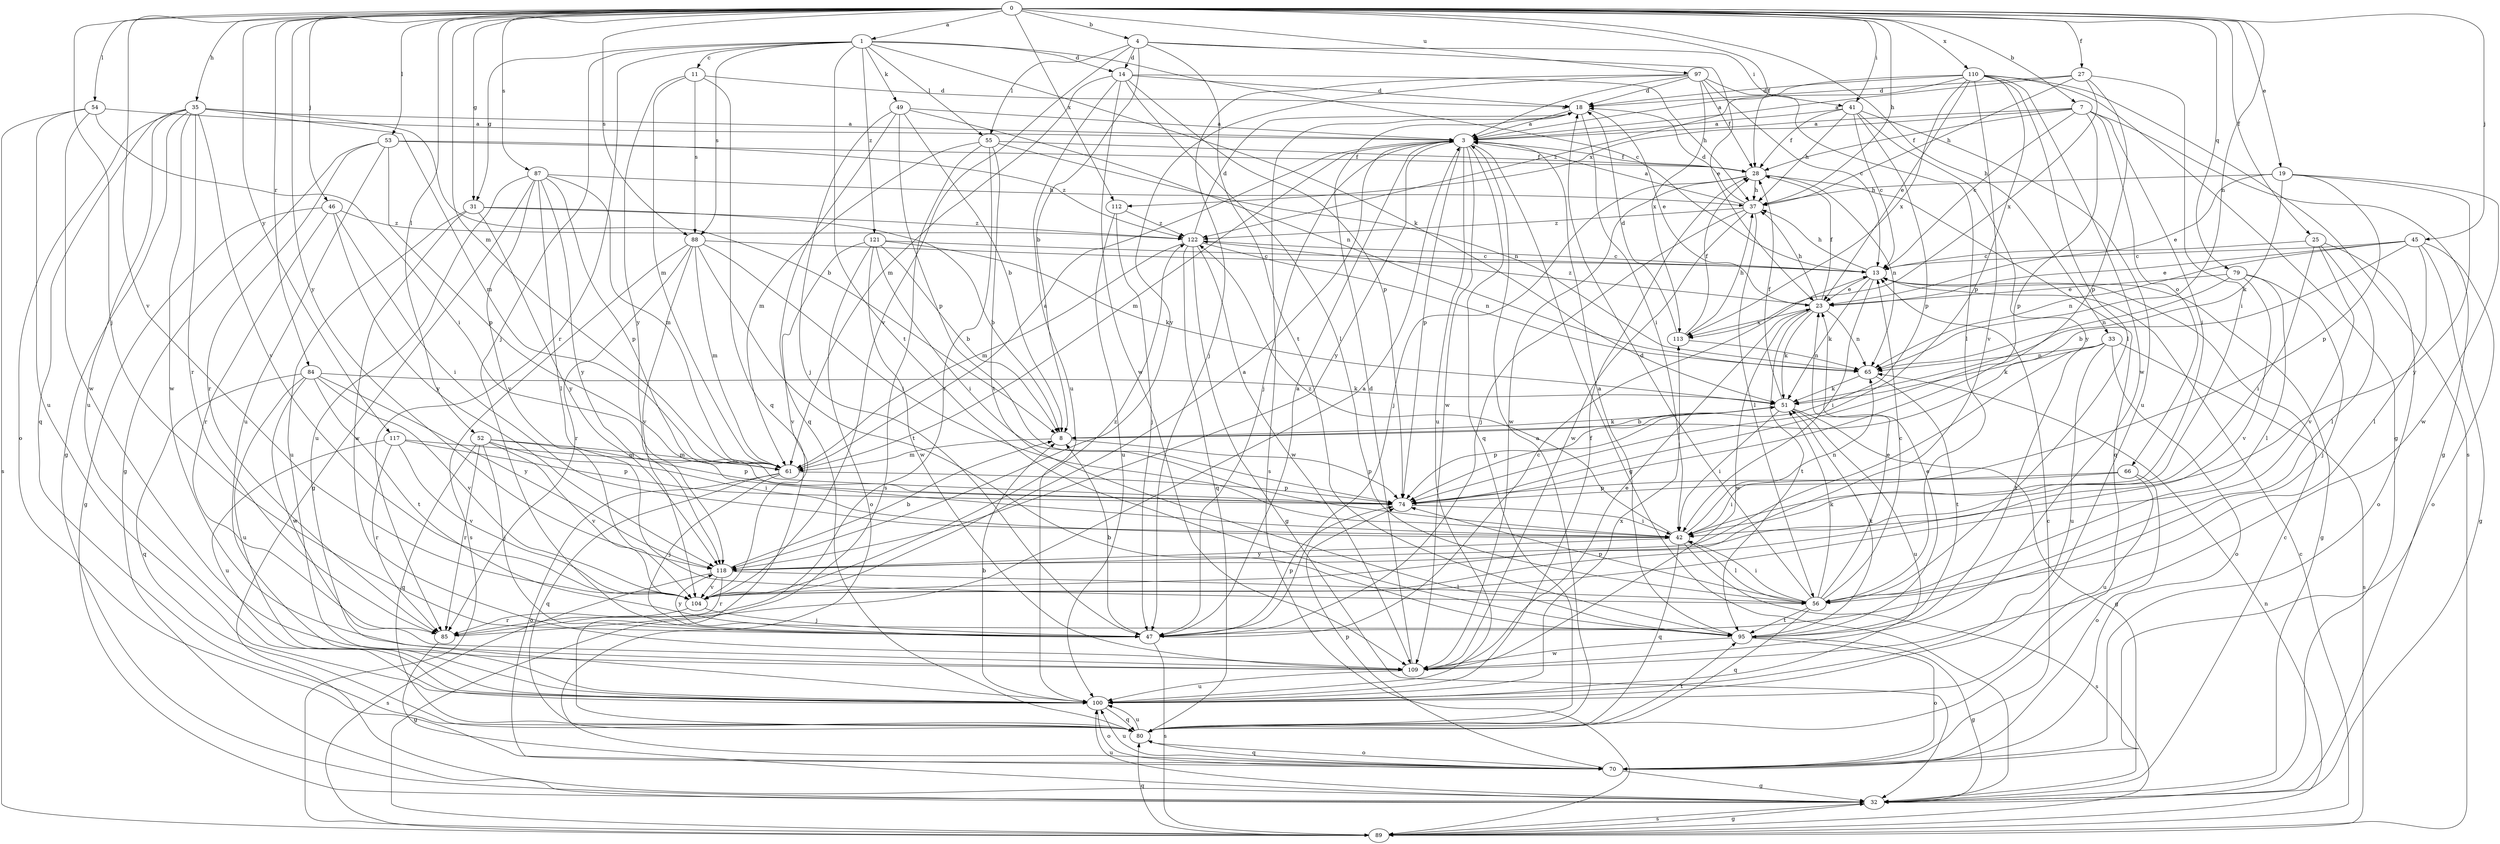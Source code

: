 strict digraph  {
0;
1;
3;
4;
7;
8;
11;
13;
14;
18;
19;
23;
25;
27;
28;
31;
32;
33;
35;
37;
41;
42;
45;
46;
47;
49;
51;
52;
53;
54;
55;
56;
61;
65;
66;
70;
74;
79;
80;
84;
85;
87;
88;
89;
95;
97;
100;
104;
109;
110;
112;
113;
117;
118;
121;
122;
0 -> 1  [label=a];
0 -> 4  [label=b];
0 -> 7  [label=b];
0 -> 19  [label=e];
0 -> 25  [label=f];
0 -> 27  [label=f];
0 -> 28  [label=f];
0 -> 31  [label=g];
0 -> 33  [label=h];
0 -> 35  [label=h];
0 -> 37  [label=h];
0 -> 41  [label=i];
0 -> 45  [label=j];
0 -> 46  [label=j];
0 -> 47  [label=j];
0 -> 52  [label=l];
0 -> 53  [label=l];
0 -> 54  [label=l];
0 -> 61  [label=m];
0 -> 65  [label=n];
0 -> 79  [label=q];
0 -> 84  [label=r];
0 -> 87  [label=s];
0 -> 88  [label=s];
0 -> 97  [label=u];
0 -> 104  [label=v];
0 -> 110  [label=x];
0 -> 112  [label=x];
0 -> 117  [label=y];
0 -> 118  [label=y];
1 -> 11  [label=c];
1 -> 13  [label=c];
1 -> 14  [label=d];
1 -> 31  [label=g];
1 -> 47  [label=j];
1 -> 49  [label=k];
1 -> 51  [label=k];
1 -> 55  [label=l];
1 -> 85  [label=r];
1 -> 88  [label=s];
1 -> 95  [label=t];
1 -> 121  [label=z];
3 -> 28  [label=f];
3 -> 32  [label=g];
3 -> 47  [label=j];
3 -> 61  [label=m];
3 -> 74  [label=p];
3 -> 80  [label=q];
3 -> 100  [label=u];
3 -> 109  [label=w];
3 -> 118  [label=y];
4 -> 8  [label=b];
4 -> 14  [label=d];
4 -> 23  [label=e];
4 -> 41  [label=i];
4 -> 55  [label=l];
4 -> 95  [label=t];
4 -> 104  [label=v];
7 -> 3  [label=a];
7 -> 13  [label=c];
7 -> 28  [label=f];
7 -> 32  [label=g];
7 -> 42  [label=i];
7 -> 66  [label=o];
7 -> 74  [label=p];
7 -> 112  [label=x];
8 -> 51  [label=k];
8 -> 61  [label=m];
8 -> 74  [label=p];
11 -> 18  [label=d];
11 -> 61  [label=m];
11 -> 80  [label=q];
11 -> 88  [label=s];
11 -> 118  [label=y];
13 -> 23  [label=e];
13 -> 32  [label=g];
13 -> 37  [label=h];
13 -> 42  [label=i];
13 -> 51  [label=k];
14 -> 18  [label=d];
14 -> 37  [label=h];
14 -> 56  [label=l];
14 -> 61  [label=m];
14 -> 74  [label=p];
14 -> 100  [label=u];
14 -> 109  [label=w];
18 -> 3  [label=a];
18 -> 23  [label=e];
18 -> 42  [label=i];
18 -> 89  [label=s];
19 -> 23  [label=e];
19 -> 37  [label=h];
19 -> 51  [label=k];
19 -> 74  [label=p];
19 -> 109  [label=w];
19 -> 118  [label=y];
23 -> 28  [label=f];
23 -> 37  [label=h];
23 -> 51  [label=k];
23 -> 65  [label=n];
23 -> 95  [label=t];
23 -> 109  [label=w];
23 -> 113  [label=x];
23 -> 122  [label=z];
25 -> 13  [label=c];
25 -> 42  [label=i];
25 -> 56  [label=l];
25 -> 70  [label=o];
25 -> 104  [label=v];
27 -> 3  [label=a];
27 -> 18  [label=d];
27 -> 37  [label=h];
27 -> 42  [label=i];
27 -> 74  [label=p];
27 -> 113  [label=x];
28 -> 37  [label=h];
28 -> 47  [label=j];
28 -> 65  [label=n];
28 -> 80  [label=q];
28 -> 109  [label=w];
31 -> 8  [label=b];
31 -> 100  [label=u];
31 -> 109  [label=w];
31 -> 118  [label=y];
31 -> 122  [label=z];
32 -> 13  [label=c];
32 -> 89  [label=s];
32 -> 100  [label=u];
33 -> 51  [label=k];
33 -> 65  [label=n];
33 -> 70  [label=o];
33 -> 89  [label=s];
33 -> 95  [label=t];
33 -> 100  [label=u];
35 -> 3  [label=a];
35 -> 8  [label=b];
35 -> 32  [label=g];
35 -> 61  [label=m];
35 -> 70  [label=o];
35 -> 80  [label=q];
35 -> 85  [label=r];
35 -> 100  [label=u];
35 -> 104  [label=v];
35 -> 109  [label=w];
37 -> 3  [label=a];
37 -> 18  [label=d];
37 -> 47  [label=j];
37 -> 56  [label=l];
37 -> 109  [label=w];
37 -> 122  [label=z];
41 -> 3  [label=a];
41 -> 13  [label=c];
41 -> 28  [label=f];
41 -> 37  [label=h];
41 -> 74  [label=p];
41 -> 100  [label=u];
41 -> 118  [label=y];
42 -> 56  [label=l];
42 -> 65  [label=n];
42 -> 80  [label=q];
42 -> 89  [label=s];
42 -> 118  [label=y];
42 -> 122  [label=z];
45 -> 8  [label=b];
45 -> 13  [label=c];
45 -> 23  [label=e];
45 -> 32  [label=g];
45 -> 56  [label=l];
45 -> 65  [label=n];
45 -> 70  [label=o];
46 -> 32  [label=g];
46 -> 42  [label=i];
46 -> 85  [label=r];
46 -> 118  [label=y];
46 -> 122  [label=z];
47 -> 3  [label=a];
47 -> 8  [label=b];
47 -> 13  [label=c];
47 -> 74  [label=p];
47 -> 89  [label=s];
47 -> 118  [label=y];
49 -> 3  [label=a];
49 -> 8  [label=b];
49 -> 47  [label=j];
49 -> 65  [label=n];
49 -> 74  [label=p];
49 -> 80  [label=q];
51 -> 8  [label=b];
51 -> 28  [label=f];
51 -> 32  [label=g];
51 -> 42  [label=i];
51 -> 74  [label=p];
51 -> 100  [label=u];
52 -> 42  [label=i];
52 -> 47  [label=j];
52 -> 61  [label=m];
52 -> 74  [label=p];
52 -> 80  [label=q];
52 -> 85  [label=r];
52 -> 104  [label=v];
53 -> 28  [label=f];
53 -> 32  [label=g];
53 -> 74  [label=p];
53 -> 85  [label=r];
53 -> 100  [label=u];
53 -> 122  [label=z];
54 -> 3  [label=a];
54 -> 42  [label=i];
54 -> 89  [label=s];
54 -> 100  [label=u];
54 -> 109  [label=w];
55 -> 28  [label=f];
55 -> 61  [label=m];
55 -> 65  [label=n];
55 -> 85  [label=r];
55 -> 89  [label=s];
55 -> 95  [label=t];
56 -> 13  [label=c];
56 -> 18  [label=d];
56 -> 23  [label=e];
56 -> 42  [label=i];
56 -> 51  [label=k];
56 -> 74  [label=p];
56 -> 80  [label=q];
56 -> 95  [label=t];
61 -> 3  [label=a];
61 -> 47  [label=j];
61 -> 70  [label=o];
61 -> 74  [label=p];
61 -> 80  [label=q];
65 -> 51  [label=k];
65 -> 95  [label=t];
66 -> 42  [label=i];
66 -> 70  [label=o];
66 -> 74  [label=p];
66 -> 100  [label=u];
70 -> 13  [label=c];
70 -> 32  [label=g];
70 -> 74  [label=p];
70 -> 80  [label=q];
70 -> 100  [label=u];
74 -> 42  [label=i];
79 -> 23  [label=e];
79 -> 47  [label=j];
79 -> 56  [label=l];
79 -> 65  [label=n];
79 -> 104  [label=v];
80 -> 3  [label=a];
80 -> 70  [label=o];
80 -> 95  [label=t];
80 -> 100  [label=u];
84 -> 51  [label=k];
84 -> 80  [label=q];
84 -> 95  [label=t];
84 -> 100  [label=u];
84 -> 104  [label=v];
84 -> 109  [label=w];
84 -> 118  [label=y];
85 -> 3  [label=a];
85 -> 32  [label=g];
87 -> 32  [label=g];
87 -> 37  [label=h];
87 -> 56  [label=l];
87 -> 61  [label=m];
87 -> 74  [label=p];
87 -> 100  [label=u];
87 -> 104  [label=v];
87 -> 118  [label=y];
88 -> 13  [label=c];
88 -> 42  [label=i];
88 -> 61  [label=m];
88 -> 85  [label=r];
88 -> 89  [label=s];
88 -> 95  [label=t];
88 -> 104  [label=v];
89 -> 13  [label=c];
89 -> 32  [label=g];
89 -> 65  [label=n];
89 -> 80  [label=q];
95 -> 3  [label=a];
95 -> 23  [label=e];
95 -> 32  [label=g];
95 -> 51  [label=k];
95 -> 70  [label=o];
95 -> 109  [label=w];
97 -> 3  [label=a];
97 -> 13  [label=c];
97 -> 18  [label=d];
97 -> 28  [label=f];
97 -> 47  [label=j];
97 -> 56  [label=l];
97 -> 113  [label=x];
97 -> 118  [label=y];
100 -> 8  [label=b];
100 -> 28  [label=f];
100 -> 70  [label=o];
100 -> 80  [label=q];
100 -> 113  [label=x];
104 -> 3  [label=a];
104 -> 47  [label=j];
104 -> 85  [label=r];
104 -> 122  [label=z];
109 -> 18  [label=d];
109 -> 23  [label=e];
109 -> 100  [label=u];
110 -> 3  [label=a];
110 -> 18  [label=d];
110 -> 23  [label=e];
110 -> 32  [label=g];
110 -> 56  [label=l];
110 -> 74  [label=p];
110 -> 89  [label=s];
110 -> 104  [label=v];
110 -> 109  [label=w];
110 -> 113  [label=x];
110 -> 122  [label=z];
112 -> 47  [label=j];
112 -> 100  [label=u];
112 -> 122  [label=z];
113 -> 18  [label=d];
113 -> 28  [label=f];
113 -> 37  [label=h];
113 -> 65  [label=n];
117 -> 61  [label=m];
117 -> 74  [label=p];
117 -> 85  [label=r];
117 -> 100  [label=u];
117 -> 104  [label=v];
118 -> 8  [label=b];
118 -> 56  [label=l];
118 -> 85  [label=r];
118 -> 89  [label=s];
118 -> 104  [label=v];
121 -> 8  [label=b];
121 -> 13  [label=c];
121 -> 42  [label=i];
121 -> 51  [label=k];
121 -> 70  [label=o];
121 -> 104  [label=v];
121 -> 109  [label=w];
122 -> 13  [label=c];
122 -> 18  [label=d];
122 -> 32  [label=g];
122 -> 61  [label=m];
122 -> 65  [label=n];
122 -> 80  [label=q];
122 -> 109  [label=w];
}
